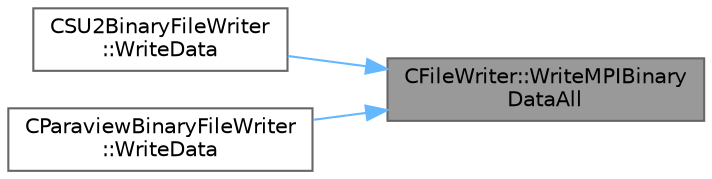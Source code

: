 digraph "CFileWriter::WriteMPIBinaryDataAll"
{
 // LATEX_PDF_SIZE
  bgcolor="transparent";
  edge [fontname=Helvetica,fontsize=10,labelfontname=Helvetica,labelfontsize=10];
  node [fontname=Helvetica,fontsize=10,shape=box,height=0.2,width=0.4];
  rankdir="RL";
  Node1 [id="Node000001",label="CFileWriter::WriteMPIBinary\lDataAll",height=0.2,width=0.4,color="gray40", fillcolor="grey60", style="filled", fontcolor="black",tooltip="Collectively write a binary data array distributed over all processors to file using MPI I/O."];
  Node1 -> Node2 [id="edge1_Node000001_Node000002",dir="back",color="steelblue1",style="solid",tooltip=" "];
  Node2 [id="Node000002",label="CSU2BinaryFileWriter\l::WriteData",height=0.2,width=0.4,color="grey40", fillcolor="white", style="filled",URL="$classCSU2BinaryFileWriter.html#ad5e95c424cb10f8d95d2d4f2588b4131",tooltip="Write sorted data to file in SU2 binary file format."];
  Node1 -> Node3 [id="edge2_Node000001_Node000003",dir="back",color="steelblue1",style="solid",tooltip=" "];
  Node3 [id="Node000003",label="CParaviewBinaryFileWriter\l::WriteData",height=0.2,width=0.4,color="grey40", fillcolor="white", style="filled",URL="$classCParaviewBinaryFileWriter.html#a0cd524ae6127555edf0a61baa7e3fc6f",tooltip="Write sorted data to file in paraview binary file format."];
}
